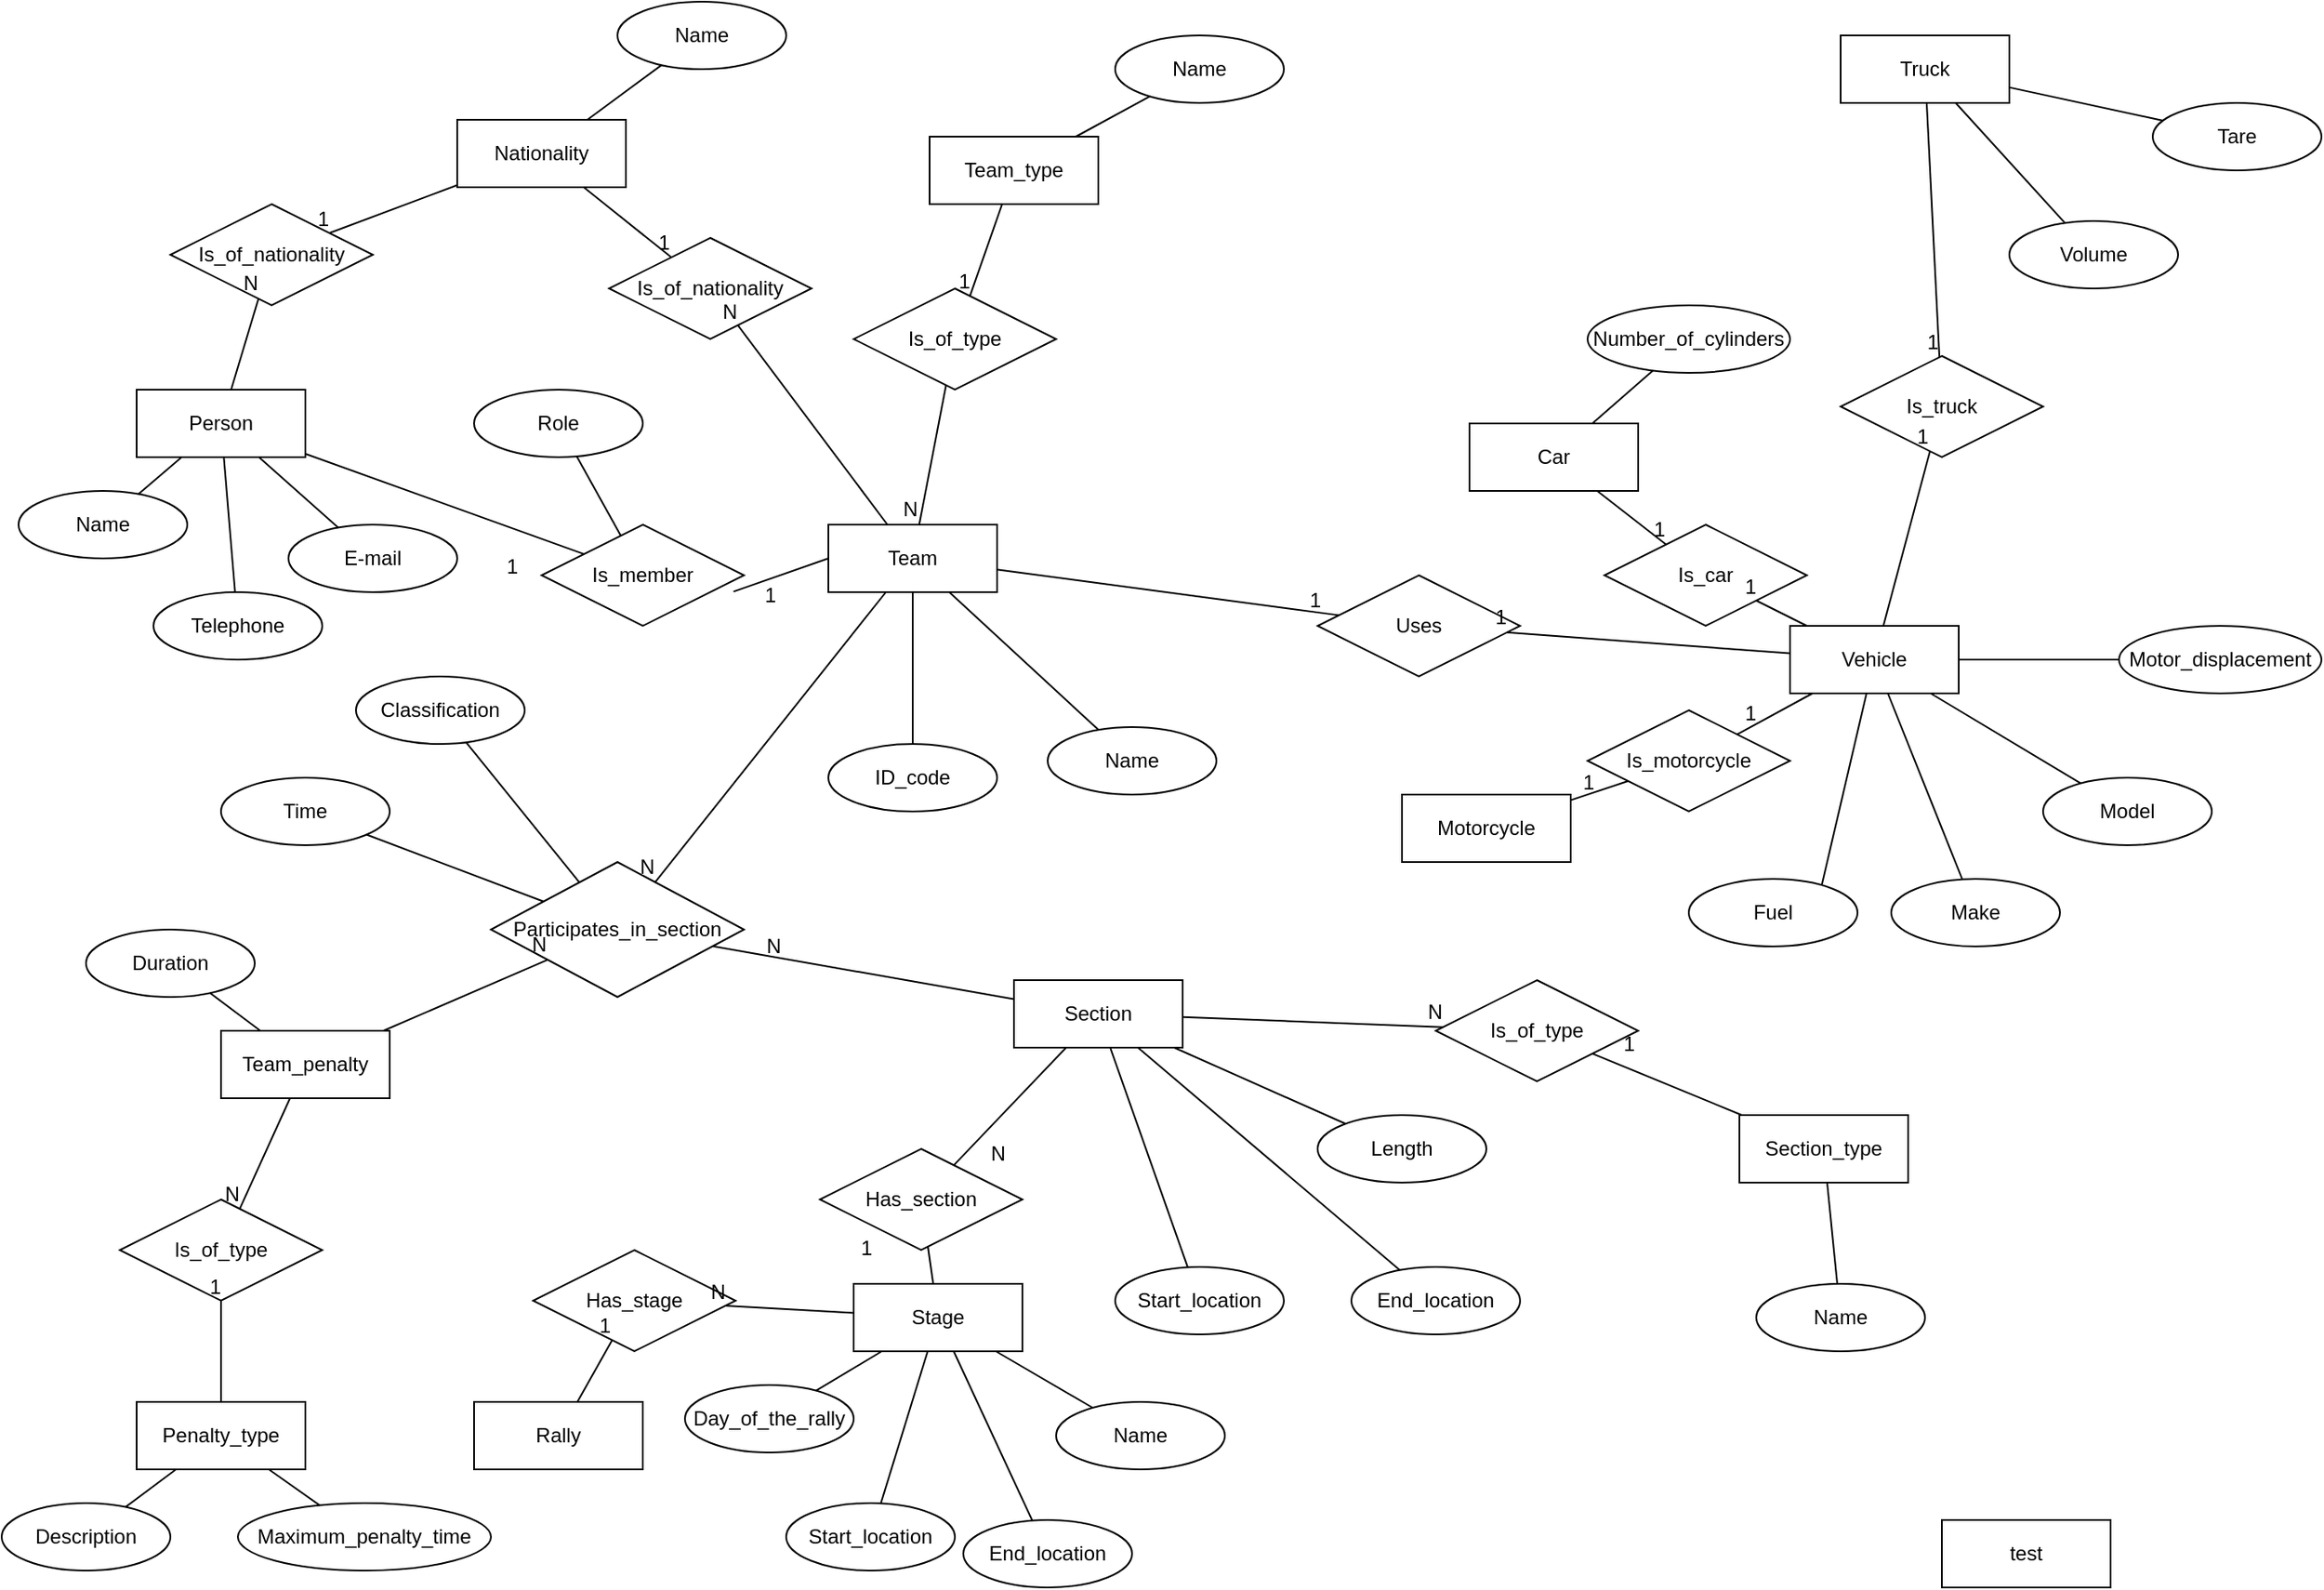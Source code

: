 <mxfile version="20.5.1" type="github">
  <diagram id="R2lEEEUBdFMjLlhIrx00" name="Page-1">
    <mxGraphModel dx="1796" dy="639" grid="1" gridSize="10" guides="1" tooltips="1" connect="1" arrows="1" fold="1" page="1" pageScale="1" pageWidth="850" pageHeight="1100" math="0" shadow="0" extFonts="Permanent Marker^https://fonts.googleapis.com/css?family=Permanent+Marker">
      <root>
        <mxCell id="0" />
        <mxCell id="1" parent="0" />
        <mxCell id="WvbXsE4TF2cSyvyN0HHQ-4" value="Team" style="whiteSpace=wrap;html=1;align=center;" parent="1" vertex="1">
          <mxGeometry x="-360" y="350" width="100" height="40" as="geometry" />
        </mxCell>
        <mxCell id="WvbXsE4TF2cSyvyN0HHQ-5" value="ID_code" style="ellipse;whiteSpace=wrap;html=1;align=center;" parent="1" vertex="1">
          <mxGeometry x="-360" y="480" width="100" height="40" as="geometry" />
        </mxCell>
        <mxCell id="WvbXsE4TF2cSyvyN0HHQ-6" value="" style="endArrow=none;html=1;rounded=0;" parent="1" source="WvbXsE4TF2cSyvyN0HHQ-4" target="WvbXsE4TF2cSyvyN0HHQ-5" edge="1">
          <mxGeometry relative="1" as="geometry">
            <mxPoint x="-284.85" y="480" as="sourcePoint" />
            <mxPoint x="-429.997" y="590.903" as="targetPoint" />
          </mxGeometry>
        </mxCell>
        <mxCell id="WvbXsE4TF2cSyvyN0HHQ-7" value="Name" style="ellipse;whiteSpace=wrap;html=1;align=center;" parent="1" vertex="1">
          <mxGeometry x="-230" y="470" width="100" height="40" as="geometry" />
        </mxCell>
        <mxCell id="WvbXsE4TF2cSyvyN0HHQ-9" value="" style="endArrow=none;html=1;rounded=0;" parent="1" source="WvbXsE4TF2cSyvyN0HHQ-4" target="WvbXsE4TF2cSyvyN0HHQ-7" edge="1">
          <mxGeometry relative="1" as="geometry">
            <mxPoint x="-94.85" y="530" as="sourcePoint" />
            <mxPoint x="65.15" y="530" as="targetPoint" />
          </mxGeometry>
        </mxCell>
        <mxCell id="WvbXsE4TF2cSyvyN0HHQ-20" value="Vehicle" style="whiteSpace=wrap;html=1;align=center;" parent="1" vertex="1">
          <mxGeometry x="210" y="410" width="100" height="40" as="geometry" />
        </mxCell>
        <mxCell id="WvbXsE4TF2cSyvyN0HHQ-21" value="Make" style="ellipse;whiteSpace=wrap;html=1;align=center;" parent="1" vertex="1">
          <mxGeometry x="270" y="560" width="100" height="40" as="geometry" />
        </mxCell>
        <mxCell id="WvbXsE4TF2cSyvyN0HHQ-23" value="Model" style="ellipse;whiteSpace=wrap;html=1;align=center;" parent="1" vertex="1">
          <mxGeometry x="360" y="500" width="100" height="40" as="geometry" />
        </mxCell>
        <mxCell id="WvbXsE4TF2cSyvyN0HHQ-24" value="Motor_displacement" style="ellipse;whiteSpace=wrap;html=1;align=center;" parent="1" vertex="1">
          <mxGeometry x="405" y="410" width="120" height="40" as="geometry" />
        </mxCell>
        <mxCell id="WvbXsE4TF2cSyvyN0HHQ-26" value="Fuel&lt;br&gt;" style="ellipse;whiteSpace=wrap;html=1;align=center;" parent="1" vertex="1">
          <mxGeometry x="150" y="560" width="100" height="40" as="geometry" />
        </mxCell>
        <mxCell id="WvbXsE4TF2cSyvyN0HHQ-28" value="" style="endArrow=none;html=1;rounded=0;exitX=0.789;exitY=0.083;exitDx=0;exitDy=0;exitPerimeter=0;" parent="1" source="WvbXsE4TF2cSyvyN0HHQ-26" target="WvbXsE4TF2cSyvyN0HHQ-20" edge="1">
          <mxGeometry relative="1" as="geometry">
            <mxPoint x="-415.15" y="610" as="sourcePoint" />
            <mxPoint x="-365.15" y="720" as="targetPoint" />
          </mxGeometry>
        </mxCell>
        <mxCell id="WvbXsE4TF2cSyvyN0HHQ-29" value="" style="endArrow=none;html=1;rounded=0;" parent="1" source="WvbXsE4TF2cSyvyN0HHQ-20" target="WvbXsE4TF2cSyvyN0HHQ-21" edge="1">
          <mxGeometry relative="1" as="geometry">
            <mxPoint x="-415.15" y="610" as="sourcePoint" />
            <mxPoint x="-255.15" y="610" as="targetPoint" />
          </mxGeometry>
        </mxCell>
        <mxCell id="WvbXsE4TF2cSyvyN0HHQ-31" value="" style="endArrow=none;html=1;rounded=0;" parent="1" source="WvbXsE4TF2cSyvyN0HHQ-20" target="WvbXsE4TF2cSyvyN0HHQ-23" edge="1">
          <mxGeometry relative="1" as="geometry">
            <mxPoint x="-415.15" y="610" as="sourcePoint" />
            <mxPoint x="-255.15" y="610" as="targetPoint" />
          </mxGeometry>
        </mxCell>
        <mxCell id="WvbXsE4TF2cSyvyN0HHQ-33" value="" style="endArrow=none;html=1;rounded=0;" parent="1" source="WvbXsE4TF2cSyvyN0HHQ-20" target="WvbXsE4TF2cSyvyN0HHQ-24" edge="1">
          <mxGeometry relative="1" as="geometry">
            <mxPoint x="-415.15" y="610" as="sourcePoint" />
            <mxPoint x="-255.15" y="610" as="targetPoint" />
          </mxGeometry>
        </mxCell>
        <mxCell id="WvbXsE4TF2cSyvyN0HHQ-39" value="Truck" style="whiteSpace=wrap;html=1;align=center;" parent="1" vertex="1">
          <mxGeometry x="240" y="60" width="100" height="40" as="geometry" />
        </mxCell>
        <mxCell id="WvbXsE4TF2cSyvyN0HHQ-40" value="Tare" style="ellipse;whiteSpace=wrap;html=1;align=center;" parent="1" vertex="1">
          <mxGeometry x="425" y="100" width="100" height="40" as="geometry" />
        </mxCell>
        <mxCell id="WvbXsE4TF2cSyvyN0HHQ-41" value="Volume" style="ellipse;whiteSpace=wrap;html=1;align=center;" parent="1" vertex="1">
          <mxGeometry x="340" y="170" width="100" height="40" as="geometry" />
        </mxCell>
        <mxCell id="WvbXsE4TF2cSyvyN0HHQ-42" value="" style="endArrow=none;html=1;rounded=0;" parent="1" source="WvbXsE4TF2cSyvyN0HHQ-39" target="WvbXsE4TF2cSyvyN0HHQ-40" edge="1">
          <mxGeometry relative="1" as="geometry">
            <mxPoint x="-160" y="610" as="sourcePoint" />
            <mxPoint y="610" as="targetPoint" />
          </mxGeometry>
        </mxCell>
        <mxCell id="WvbXsE4TF2cSyvyN0HHQ-43" value="" style="endArrow=none;html=1;rounded=0;" parent="1" source="WvbXsE4TF2cSyvyN0HHQ-41" target="WvbXsE4TF2cSyvyN0HHQ-39" edge="1">
          <mxGeometry relative="1" as="geometry">
            <mxPoint x="-160" y="610" as="sourcePoint" />
            <mxPoint y="610" as="targetPoint" />
          </mxGeometry>
        </mxCell>
        <mxCell id="WvbXsE4TF2cSyvyN0HHQ-44" value="Car" style="whiteSpace=wrap;html=1;align=center;" parent="1" vertex="1">
          <mxGeometry x="20" y="290" width="100" height="40" as="geometry" />
        </mxCell>
        <mxCell id="WvbXsE4TF2cSyvyN0HHQ-45" value="Number_of_cylinders" style="ellipse;whiteSpace=wrap;html=1;align=center;" parent="1" vertex="1">
          <mxGeometry x="90" y="220" width="120" height="40" as="geometry" />
        </mxCell>
        <mxCell id="WvbXsE4TF2cSyvyN0HHQ-47" value="" style="endArrow=none;html=1;rounded=0;" parent="1" source="WvbXsE4TF2cSyvyN0HHQ-44" target="WvbXsE4TF2cSyvyN0HHQ-45" edge="1">
          <mxGeometry relative="1" as="geometry">
            <mxPoint x="-940" y="600" as="sourcePoint" />
            <mxPoint x="-780" y="600" as="targetPoint" />
          </mxGeometry>
        </mxCell>
        <mxCell id="WvbXsE4TF2cSyvyN0HHQ-48" value="Is_car" style="shape=rhombus;perimeter=rhombusPerimeter;whiteSpace=wrap;html=1;align=center;" parent="1" vertex="1">
          <mxGeometry x="100" y="350" width="120" height="60" as="geometry" />
        </mxCell>
        <mxCell id="WvbXsE4TF2cSyvyN0HHQ-52" value="" style="endArrow=none;html=1;rounded=0;" parent="1" source="WvbXsE4TF2cSyvyN0HHQ-20" target="WvbXsE4TF2cSyvyN0HHQ-48" edge="1">
          <mxGeometry relative="1" as="geometry">
            <mxPoint x="-420" y="690" as="sourcePoint" />
            <mxPoint x="-260" y="690" as="targetPoint" />
          </mxGeometry>
        </mxCell>
        <mxCell id="WvbXsE4TF2cSyvyN0HHQ-53" value="1" style="resizable=0;html=1;align=right;verticalAlign=bottom;" parent="WvbXsE4TF2cSyvyN0HHQ-52" connectable="0" vertex="1">
          <mxGeometry x="1" relative="1" as="geometry" />
        </mxCell>
        <mxCell id="WvbXsE4TF2cSyvyN0HHQ-54" value="" style="endArrow=none;html=1;rounded=0;" parent="1" source="WvbXsE4TF2cSyvyN0HHQ-44" target="WvbXsE4TF2cSyvyN0HHQ-48" edge="1">
          <mxGeometry relative="1" as="geometry">
            <mxPoint x="-420" y="690" as="sourcePoint" />
            <mxPoint x="-600" y="730" as="targetPoint" />
          </mxGeometry>
        </mxCell>
        <mxCell id="WvbXsE4TF2cSyvyN0HHQ-55" value="1" style="resizable=0;html=1;align=right;verticalAlign=bottom;" parent="WvbXsE4TF2cSyvyN0HHQ-54" connectable="0" vertex="1">
          <mxGeometry x="1" relative="1" as="geometry" />
        </mxCell>
        <mxCell id="WvbXsE4TF2cSyvyN0HHQ-58" value="Is_truck" style="shape=rhombus;perimeter=rhombusPerimeter;whiteSpace=wrap;html=1;align=center;" parent="1" vertex="1">
          <mxGeometry x="240" y="250" width="120" height="60" as="geometry" />
        </mxCell>
        <mxCell id="WvbXsE4TF2cSyvyN0HHQ-59" value="" style="endArrow=none;html=1;rounded=0;" parent="1" source="WvbXsE4TF2cSyvyN0HHQ-20" target="WvbXsE4TF2cSyvyN0HHQ-58" edge="1">
          <mxGeometry relative="1" as="geometry">
            <mxPoint x="-420" y="690" as="sourcePoint" />
            <mxPoint x="-260" y="690" as="targetPoint" />
          </mxGeometry>
        </mxCell>
        <mxCell id="WvbXsE4TF2cSyvyN0HHQ-60" value="1" style="resizable=0;html=1;align=right;verticalAlign=bottom;" parent="WvbXsE4TF2cSyvyN0HHQ-59" connectable="0" vertex="1">
          <mxGeometry x="1" relative="1" as="geometry" />
        </mxCell>
        <mxCell id="WvbXsE4TF2cSyvyN0HHQ-61" value="" style="endArrow=none;html=1;rounded=0;" parent="1" source="WvbXsE4TF2cSyvyN0HHQ-39" target="WvbXsE4TF2cSyvyN0HHQ-58" edge="1">
          <mxGeometry relative="1" as="geometry">
            <mxPoint x="-420" y="690" as="sourcePoint" />
            <mxPoint x="-260" y="690" as="targetPoint" />
          </mxGeometry>
        </mxCell>
        <mxCell id="WvbXsE4TF2cSyvyN0HHQ-62" value="1" style="resizable=0;html=1;align=right;verticalAlign=bottom;" parent="WvbXsE4TF2cSyvyN0HHQ-61" connectable="0" vertex="1">
          <mxGeometry x="1" relative="1" as="geometry" />
        </mxCell>
        <mxCell id="WvbXsE4TF2cSyvyN0HHQ-63" value="Person" style="whiteSpace=wrap;html=1;align=center;" parent="1" vertex="1">
          <mxGeometry x="-770" y="270" width="100" height="40" as="geometry" />
        </mxCell>
        <mxCell id="WvbXsE4TF2cSyvyN0HHQ-65" value="Telephone" style="ellipse;whiteSpace=wrap;html=1;align=center;" parent="1" vertex="1">
          <mxGeometry x="-760" y="390" width="100" height="40" as="geometry" />
        </mxCell>
        <mxCell id="WvbXsE4TF2cSyvyN0HHQ-66" value="E-mail" style="ellipse;whiteSpace=wrap;html=1;align=center;" parent="1" vertex="1">
          <mxGeometry x="-680" y="350" width="100" height="40" as="geometry" />
        </mxCell>
        <mxCell id="WvbXsE4TF2cSyvyN0HHQ-68" value="" style="endArrow=none;html=1;rounded=0;" parent="1" source="WvbXsE4TF2cSyvyN0HHQ-63" target="WvbXsE4TF2cSyvyN0HHQ-65" edge="1">
          <mxGeometry relative="1" as="geometry">
            <mxPoint x="-420" y="690" as="sourcePoint" />
            <mxPoint x="-260" y="690" as="targetPoint" />
          </mxGeometry>
        </mxCell>
        <mxCell id="WvbXsE4TF2cSyvyN0HHQ-71" value="" style="endArrow=none;html=1;rounded=0;" parent="1" source="WvbXsE4TF2cSyvyN0HHQ-63" target="WvbXsE4TF2cSyvyN0HHQ-66" edge="1">
          <mxGeometry relative="1" as="geometry">
            <mxPoint x="-420" y="690" as="sourcePoint" />
            <mxPoint x="-260" y="690" as="targetPoint" />
          </mxGeometry>
        </mxCell>
        <mxCell id="WvbXsE4TF2cSyvyN0HHQ-72" value="Is_member" style="shape=rhombus;perimeter=rhombusPerimeter;whiteSpace=wrap;html=1;align=center;" parent="1" vertex="1">
          <mxGeometry x="-530" y="350" width="120" height="60" as="geometry" />
        </mxCell>
        <mxCell id="WvbXsE4TF2cSyvyN0HHQ-73" value="" style="endArrow=none;html=1;rounded=0;" parent="1" source="WvbXsE4TF2cSyvyN0HHQ-63" target="WvbXsE4TF2cSyvyN0HHQ-72" edge="1">
          <mxGeometry relative="1" as="geometry">
            <mxPoint x="-420" y="570" as="sourcePoint" />
            <mxPoint x="-260" y="570" as="targetPoint" />
          </mxGeometry>
        </mxCell>
        <mxCell id="WvbXsE4TF2cSyvyN0HHQ-74" value="1" style="resizable=0;html=1;align=right;verticalAlign=bottom;" parent="WvbXsE4TF2cSyvyN0HHQ-73" connectable="0" vertex="1">
          <mxGeometry x="1" relative="1" as="geometry">
            <mxPoint x="-39" y="16" as="offset" />
          </mxGeometry>
        </mxCell>
        <mxCell id="WvbXsE4TF2cSyvyN0HHQ-83" value="" style="endArrow=none;html=1;rounded=0;entryX=0.948;entryY=0.661;entryDx=0;entryDy=0;entryPerimeter=0;exitX=0;exitY=0.5;exitDx=0;exitDy=0;" parent="1" source="WvbXsE4TF2cSyvyN0HHQ-4" target="WvbXsE4TF2cSyvyN0HHQ-72" edge="1">
          <mxGeometry relative="1" as="geometry">
            <mxPoint x="-300" y="400" as="sourcePoint" />
            <mxPoint x="-140" y="400" as="targetPoint" />
          </mxGeometry>
        </mxCell>
        <mxCell id="WvbXsE4TF2cSyvyN0HHQ-84" value="1" style="resizable=0;html=1;align=right;verticalAlign=bottom;" parent="WvbXsE4TF2cSyvyN0HHQ-83" connectable="0" vertex="1">
          <mxGeometry x="1" relative="1" as="geometry">
            <mxPoint x="26" y="11" as="offset" />
          </mxGeometry>
        </mxCell>
        <mxCell id="WvbXsE4TF2cSyvyN0HHQ-124" value="Motorcycle" style="whiteSpace=wrap;html=1;align=center;" parent="1" vertex="1">
          <mxGeometry x="-20" y="510" width="100" height="40" as="geometry" />
        </mxCell>
        <mxCell id="WvbXsE4TF2cSyvyN0HHQ-129" value="Is_motorcycle" style="shape=rhombus;perimeter=rhombusPerimeter;whiteSpace=wrap;html=1;align=center;" parent="1" vertex="1">
          <mxGeometry x="90" y="460" width="120" height="60" as="geometry" />
        </mxCell>
        <mxCell id="WvbXsE4TF2cSyvyN0HHQ-130" value="" style="endArrow=none;html=1;rounded=0;" parent="1" source="WvbXsE4TF2cSyvyN0HHQ-20" target="WvbXsE4TF2cSyvyN0HHQ-129" edge="1">
          <mxGeometry relative="1" as="geometry">
            <mxPoint x="-340" y="410" as="sourcePoint" />
            <mxPoint x="-180" y="410" as="targetPoint" />
          </mxGeometry>
        </mxCell>
        <mxCell id="WvbXsE4TF2cSyvyN0HHQ-131" value="1" style="resizable=0;html=1;align=right;verticalAlign=bottom;" parent="WvbXsE4TF2cSyvyN0HHQ-130" connectable="0" vertex="1">
          <mxGeometry x="1" relative="1" as="geometry">
            <mxPoint x="12" y="-4" as="offset" />
          </mxGeometry>
        </mxCell>
        <mxCell id="WvbXsE4TF2cSyvyN0HHQ-132" value="" style="endArrow=none;html=1;rounded=0;" parent="1" source="WvbXsE4TF2cSyvyN0HHQ-124" target="WvbXsE4TF2cSyvyN0HHQ-129" edge="1">
          <mxGeometry relative="1" as="geometry">
            <mxPoint x="-340" y="410" as="sourcePoint" />
            <mxPoint x="-180" y="410" as="targetPoint" />
          </mxGeometry>
        </mxCell>
        <mxCell id="WvbXsE4TF2cSyvyN0HHQ-133" value="1" style="resizable=0;html=1;align=right;verticalAlign=bottom;" parent="WvbXsE4TF2cSyvyN0HHQ-132" connectable="0" vertex="1">
          <mxGeometry x="1" relative="1" as="geometry">
            <mxPoint x="-20" y="10" as="offset" />
          </mxGeometry>
        </mxCell>
        <mxCell id="WvbXsE4TF2cSyvyN0HHQ-138" value="" style="endArrow=none;html=1;rounded=0;" parent="1" source="WvbXsE4TF2cSyvyN0HHQ-4" target="kxNTdvqGOLOJyCVtrfoN-1" edge="1">
          <mxGeometry relative="1" as="geometry">
            <mxPoint x="12" y="420" as="sourcePoint" />
            <mxPoint x="-140" y="380" as="targetPoint" />
          </mxGeometry>
        </mxCell>
        <mxCell id="WvbXsE4TF2cSyvyN0HHQ-139" value="1" style="resizable=0;html=1;align=right;verticalAlign=bottom;" parent="WvbXsE4TF2cSyvyN0HHQ-138" connectable="0" vertex="1">
          <mxGeometry x="1" relative="1" as="geometry">
            <mxPoint x="-10" as="offset" />
          </mxGeometry>
        </mxCell>
        <mxCell id="WvbXsE4TF2cSyvyN0HHQ-152" value="Rally" style="whiteSpace=wrap;html=1;align=center;" parent="1" vertex="1">
          <mxGeometry x="-570" y="870" width="100" height="40" as="geometry" />
        </mxCell>
        <mxCell id="WvbXsE4TF2cSyvyN0HHQ-153" value="Stage" style="whiteSpace=wrap;html=1;align=center;" parent="1" vertex="1">
          <mxGeometry x="-345" y="800" width="100" height="40" as="geometry" />
        </mxCell>
        <mxCell id="WvbXsE4TF2cSyvyN0HHQ-156" value="Day_of_the_rally" style="ellipse;whiteSpace=wrap;html=1;align=center;" parent="1" vertex="1">
          <mxGeometry x="-445" y="860" width="100" height="40" as="geometry" />
        </mxCell>
        <mxCell id="WvbXsE4TF2cSyvyN0HHQ-158" value="" style="endArrow=none;html=1;rounded=0;" parent="1" source="WvbXsE4TF2cSyvyN0HHQ-153" target="WvbXsE4TF2cSyvyN0HHQ-156" edge="1">
          <mxGeometry relative="1" as="geometry">
            <mxPoint x="-105" y="690" as="sourcePoint" />
            <mxPoint x="55" y="690" as="targetPoint" />
          </mxGeometry>
        </mxCell>
        <mxCell id="WvbXsE4TF2cSyvyN0HHQ-159" value="Start_location" style="ellipse;whiteSpace=wrap;html=1;align=center;" parent="1" vertex="1">
          <mxGeometry x="-385" y="930" width="100" height="40" as="geometry" />
        </mxCell>
        <mxCell id="WvbXsE4TF2cSyvyN0HHQ-160" value="End_location" style="ellipse;whiteSpace=wrap;html=1;align=center;" parent="1" vertex="1">
          <mxGeometry x="-280" y="940" width="100" height="40" as="geometry" />
        </mxCell>
        <mxCell id="WvbXsE4TF2cSyvyN0HHQ-162" value="" style="endArrow=none;html=1;rounded=0;" parent="1" source="WvbXsE4TF2cSyvyN0HHQ-153" target="WvbXsE4TF2cSyvyN0HHQ-159" edge="1">
          <mxGeometry relative="1" as="geometry">
            <mxPoint x="-105" y="690" as="sourcePoint" />
            <mxPoint x="55" y="690" as="targetPoint" />
          </mxGeometry>
        </mxCell>
        <mxCell id="WvbXsE4TF2cSyvyN0HHQ-163" value="" style="endArrow=none;html=1;rounded=0;" parent="1" source="WvbXsE4TF2cSyvyN0HHQ-153" target="WvbXsE4TF2cSyvyN0HHQ-160" edge="1">
          <mxGeometry relative="1" as="geometry">
            <mxPoint x="-105" y="690" as="sourcePoint" />
            <mxPoint x="55" y="690" as="targetPoint" />
          </mxGeometry>
        </mxCell>
        <mxCell id="WvbXsE4TF2cSyvyN0HHQ-164" value="Section" style="whiteSpace=wrap;html=1;align=center;" parent="1" vertex="1">
          <mxGeometry x="-250" y="620" width="100" height="40" as="geometry" />
        </mxCell>
        <mxCell id="WvbXsE4TF2cSyvyN0HHQ-165" value="Section_type" style="whiteSpace=wrap;html=1;align=center;" parent="1" vertex="1">
          <mxGeometry x="180" y="700" width="100" height="40" as="geometry" />
        </mxCell>
        <mxCell id="WvbXsE4TF2cSyvyN0HHQ-169" value="Name" style="ellipse;whiteSpace=wrap;html=1;align=center;" parent="1" vertex="1">
          <mxGeometry x="190" y="800" width="100" height="40" as="geometry" />
        </mxCell>
        <mxCell id="WvbXsE4TF2cSyvyN0HHQ-170" value="" style="endArrow=none;html=1;rounded=0;" parent="1" source="WvbXsE4TF2cSyvyN0HHQ-169" target="WvbXsE4TF2cSyvyN0HHQ-165" edge="1">
          <mxGeometry relative="1" as="geometry">
            <mxPoint x="-240" y="280" as="sourcePoint" />
            <mxPoint x="-80" y="280" as="targetPoint" />
          </mxGeometry>
        </mxCell>
        <mxCell id="WvbXsE4TF2cSyvyN0HHQ-171" value="Is_of_type" style="shape=rhombus;perimeter=rhombusPerimeter;whiteSpace=wrap;html=1;align=center;" parent="1" vertex="1">
          <mxGeometry y="620" width="120" height="60" as="geometry" />
        </mxCell>
        <mxCell id="WvbXsE4TF2cSyvyN0HHQ-172" value="" style="endArrow=none;html=1;rounded=0;" parent="1" source="WvbXsE4TF2cSyvyN0HHQ-164" target="WvbXsE4TF2cSyvyN0HHQ-171" edge="1">
          <mxGeometry relative="1" as="geometry">
            <mxPoint x="-180" y="480" as="sourcePoint" />
            <mxPoint x="-20" y="480" as="targetPoint" />
          </mxGeometry>
        </mxCell>
        <mxCell id="WvbXsE4TF2cSyvyN0HHQ-173" value="N" style="resizable=0;html=1;align=right;verticalAlign=bottom;" parent="WvbXsE4TF2cSyvyN0HHQ-172" connectable="0" vertex="1">
          <mxGeometry x="1" relative="1" as="geometry" />
        </mxCell>
        <mxCell id="WvbXsE4TF2cSyvyN0HHQ-174" value="" style="endArrow=none;html=1;rounded=0;" parent="1" source="WvbXsE4TF2cSyvyN0HHQ-165" target="WvbXsE4TF2cSyvyN0HHQ-171" edge="1">
          <mxGeometry relative="1" as="geometry">
            <mxPoint x="-240" y="280" as="sourcePoint" />
            <mxPoint x="-80" y="280" as="targetPoint" />
          </mxGeometry>
        </mxCell>
        <mxCell id="WvbXsE4TF2cSyvyN0HHQ-175" value="1" style="resizable=0;html=1;align=right;verticalAlign=bottom;" parent="WvbXsE4TF2cSyvyN0HHQ-174" connectable="0" vertex="1">
          <mxGeometry x="1" relative="1" as="geometry">
            <mxPoint x="25" y="3" as="offset" />
          </mxGeometry>
        </mxCell>
        <mxCell id="WvbXsE4TF2cSyvyN0HHQ-176" value="Length" style="ellipse;whiteSpace=wrap;html=1;align=center;" parent="1" vertex="1">
          <mxGeometry x="-70" y="700" width="100" height="40" as="geometry" />
        </mxCell>
        <mxCell id="WvbXsE4TF2cSyvyN0HHQ-177" value="" style="endArrow=none;html=1;rounded=0;" parent="1" source="WvbXsE4TF2cSyvyN0HHQ-164" target="WvbXsE4TF2cSyvyN0HHQ-176" edge="1">
          <mxGeometry relative="1" as="geometry">
            <mxPoint x="-170" y="480" as="sourcePoint" />
            <mxPoint x="-10" y="480" as="targetPoint" />
          </mxGeometry>
        </mxCell>
        <mxCell id="WvbXsE4TF2cSyvyN0HHQ-178" value="Start_location" style="ellipse;whiteSpace=wrap;html=1;align=center;" parent="1" vertex="1">
          <mxGeometry x="-190.0" y="790" width="100" height="40" as="geometry" />
        </mxCell>
        <mxCell id="WvbXsE4TF2cSyvyN0HHQ-179" value="End_location" style="ellipse;whiteSpace=wrap;html=1;align=center;" parent="1" vertex="1">
          <mxGeometry x="-50" y="790" width="100" height="40" as="geometry" />
        </mxCell>
        <mxCell id="WvbXsE4TF2cSyvyN0HHQ-180" value="" style="endArrow=none;html=1;rounded=0;" parent="1" source="WvbXsE4TF2cSyvyN0HHQ-164" target="WvbXsE4TF2cSyvyN0HHQ-179" edge="1">
          <mxGeometry relative="1" as="geometry">
            <mxPoint x="-170" y="480" as="sourcePoint" />
            <mxPoint x="-10" y="480" as="targetPoint" />
          </mxGeometry>
        </mxCell>
        <mxCell id="WvbXsE4TF2cSyvyN0HHQ-181" value="" style="endArrow=none;html=1;rounded=0;" parent="1" source="WvbXsE4TF2cSyvyN0HHQ-164" target="WvbXsE4TF2cSyvyN0HHQ-178" edge="1">
          <mxGeometry relative="1" as="geometry">
            <mxPoint x="-170" y="480" as="sourcePoint" />
            <mxPoint x="-10" y="480" as="targetPoint" />
          </mxGeometry>
        </mxCell>
        <mxCell id="WvbXsE4TF2cSyvyN0HHQ-182" value="Has_section" style="shape=rhombus;perimeter=rhombusPerimeter;whiteSpace=wrap;html=1;align=center;" parent="1" vertex="1">
          <mxGeometry x="-365" y="720" width="120" height="60" as="geometry" />
        </mxCell>
        <mxCell id="WvbXsE4TF2cSyvyN0HHQ-183" value="" style="endArrow=none;html=1;rounded=0;" parent="1" source="WvbXsE4TF2cSyvyN0HHQ-164" target="WvbXsE4TF2cSyvyN0HHQ-182" edge="1">
          <mxGeometry relative="1" as="geometry">
            <mxPoint x="-170" y="480" as="sourcePoint" />
            <mxPoint x="-10" y="480" as="targetPoint" />
          </mxGeometry>
        </mxCell>
        <mxCell id="WvbXsE4TF2cSyvyN0HHQ-184" value="N" style="resizable=0;html=1;align=right;verticalAlign=bottom;" parent="WvbXsE4TF2cSyvyN0HHQ-183" connectable="0" vertex="1">
          <mxGeometry x="1" relative="1" as="geometry">
            <mxPoint x="31" y="2" as="offset" />
          </mxGeometry>
        </mxCell>
        <mxCell id="WvbXsE4TF2cSyvyN0HHQ-185" value="" style="endArrow=none;html=1;rounded=0;" parent="1" source="WvbXsE4TF2cSyvyN0HHQ-153" target="WvbXsE4TF2cSyvyN0HHQ-182" edge="1">
          <mxGeometry relative="1" as="geometry">
            <mxPoint x="-135" y="570" as="sourcePoint" />
            <mxPoint x="-374.667" y="692.667" as="targetPoint" />
          </mxGeometry>
        </mxCell>
        <mxCell id="WvbXsE4TF2cSyvyN0HHQ-186" value="1" style="resizable=0;html=1;align=right;verticalAlign=bottom;" parent="WvbXsE4TF2cSyvyN0HHQ-185" connectable="0" vertex="1">
          <mxGeometry x="1" relative="1" as="geometry">
            <mxPoint x="-33" y="9" as="offset" />
          </mxGeometry>
        </mxCell>
        <mxCell id="WvbXsE4TF2cSyvyN0HHQ-187" value="Has_stage" style="shape=rhombus;perimeter=rhombusPerimeter;whiteSpace=wrap;html=1;align=center;" parent="1" vertex="1">
          <mxGeometry x="-535" y="780" width="120" height="60" as="geometry" />
        </mxCell>
        <mxCell id="WvbXsE4TF2cSyvyN0HHQ-189" value="" style="endArrow=none;html=1;rounded=0;" parent="1" source="WvbXsE4TF2cSyvyN0HHQ-152" target="WvbXsE4TF2cSyvyN0HHQ-187" edge="1">
          <mxGeometry relative="1" as="geometry">
            <mxPoint x="-315" y="740" as="sourcePoint" />
            <mxPoint x="-155" y="740" as="targetPoint" />
          </mxGeometry>
        </mxCell>
        <mxCell id="WvbXsE4TF2cSyvyN0HHQ-190" value="1" style="resizable=0;html=1;align=right;verticalAlign=bottom;" parent="WvbXsE4TF2cSyvyN0HHQ-189" connectable="0" vertex="1">
          <mxGeometry x="1" relative="1" as="geometry" />
        </mxCell>
        <mxCell id="WvbXsE4TF2cSyvyN0HHQ-191" value="" style="endArrow=none;html=1;rounded=0;" parent="1" source="WvbXsE4TF2cSyvyN0HHQ-153" target="WvbXsE4TF2cSyvyN0HHQ-187" edge="1">
          <mxGeometry relative="1" as="geometry">
            <mxPoint x="-315" y="740" as="sourcePoint" />
            <mxPoint x="-155" y="740" as="targetPoint" />
          </mxGeometry>
        </mxCell>
        <mxCell id="WvbXsE4TF2cSyvyN0HHQ-192" value="N" style="resizable=0;html=1;align=right;verticalAlign=bottom;" parent="WvbXsE4TF2cSyvyN0HHQ-191" connectable="0" vertex="1">
          <mxGeometry x="1" relative="1" as="geometry" />
        </mxCell>
        <mxCell id="WvbXsE4TF2cSyvyN0HHQ-193" value="Participates_in_section" style="shape=rhombus;perimeter=rhombusPerimeter;whiteSpace=wrap;html=1;align=center;" parent="1" vertex="1">
          <mxGeometry x="-560" y="550" width="150" height="80" as="geometry" />
        </mxCell>
        <mxCell id="WvbXsE4TF2cSyvyN0HHQ-194" value="Time" style="ellipse;whiteSpace=wrap;html=1;align=center;" parent="1" vertex="1">
          <mxGeometry x="-720" y="500" width="100" height="40" as="geometry" />
        </mxCell>
        <mxCell id="WvbXsE4TF2cSyvyN0HHQ-195" value="" style="endArrow=none;html=1;rounded=0;" parent="1" source="WvbXsE4TF2cSyvyN0HHQ-193" target="WvbXsE4TF2cSyvyN0HHQ-194" edge="1">
          <mxGeometry relative="1" as="geometry">
            <mxPoint x="-430" y="590" as="sourcePoint" />
            <mxPoint x="-270" y="590" as="targetPoint" />
          </mxGeometry>
        </mxCell>
        <mxCell id="WvbXsE4TF2cSyvyN0HHQ-196" value="Classification" style="ellipse;whiteSpace=wrap;html=1;align=center;" parent="1" vertex="1">
          <mxGeometry x="-640" y="440" width="100" height="40" as="geometry" />
        </mxCell>
        <mxCell id="WvbXsE4TF2cSyvyN0HHQ-197" value="" style="endArrow=none;html=1;rounded=0;" parent="1" source="WvbXsE4TF2cSyvyN0HHQ-196" target="WvbXsE4TF2cSyvyN0HHQ-193" edge="1">
          <mxGeometry relative="1" as="geometry">
            <mxPoint x="-430" y="590" as="sourcePoint" />
            <mxPoint x="-270" y="590" as="targetPoint" />
          </mxGeometry>
        </mxCell>
        <mxCell id="WvbXsE4TF2cSyvyN0HHQ-198" value="Penalty_type" style="whiteSpace=wrap;html=1;align=center;" parent="1" vertex="1">
          <mxGeometry x="-770" y="870" width="100" height="40" as="geometry" />
        </mxCell>
        <mxCell id="WvbXsE4TF2cSyvyN0HHQ-199" value="" style="endArrow=none;html=1;rounded=0;" parent="1" source="WvbXsE4TF2cSyvyN0HHQ-4" target="WvbXsE4TF2cSyvyN0HHQ-193" edge="1">
          <mxGeometry relative="1" as="geometry">
            <mxPoint x="-310" y="680" as="sourcePoint" />
            <mxPoint x="-150" y="680" as="targetPoint" />
          </mxGeometry>
        </mxCell>
        <mxCell id="WvbXsE4TF2cSyvyN0HHQ-200" value="N" style="resizable=0;html=1;align=right;verticalAlign=bottom;" parent="WvbXsE4TF2cSyvyN0HHQ-199" connectable="0" vertex="1">
          <mxGeometry x="1" relative="1" as="geometry" />
        </mxCell>
        <mxCell id="WvbXsE4TF2cSyvyN0HHQ-201" value="" style="endArrow=none;html=1;rounded=0;" parent="1" source="WvbXsE4TF2cSyvyN0HHQ-164" target="WvbXsE4TF2cSyvyN0HHQ-193" edge="1">
          <mxGeometry relative="1" as="geometry">
            <mxPoint x="-310" y="680" as="sourcePoint" />
            <mxPoint x="-150" y="680" as="targetPoint" />
          </mxGeometry>
        </mxCell>
        <mxCell id="WvbXsE4TF2cSyvyN0HHQ-202" value="N" style="resizable=0;html=1;align=right;verticalAlign=bottom;" parent="WvbXsE4TF2cSyvyN0HHQ-201" connectable="0" vertex="1">
          <mxGeometry x="1" relative="1" as="geometry">
            <mxPoint x="41" y="9" as="offset" />
          </mxGeometry>
        </mxCell>
        <mxCell id="WvbXsE4TF2cSyvyN0HHQ-204" value="Description" style="ellipse;whiteSpace=wrap;html=1;align=center;" parent="1" vertex="1">
          <mxGeometry x="-850" y="930" width="100" height="40" as="geometry" />
        </mxCell>
        <mxCell id="WvbXsE4TF2cSyvyN0HHQ-205" value="Maximum_penalty_time" style="ellipse;whiteSpace=wrap;html=1;align=center;" parent="1" vertex="1">
          <mxGeometry x="-710" y="930" width="150" height="40" as="geometry" />
        </mxCell>
        <mxCell id="WvbXsE4TF2cSyvyN0HHQ-206" value="" style="endArrow=none;html=1;rounded=0;" parent="1" source="WvbXsE4TF2cSyvyN0HHQ-204" target="WvbXsE4TF2cSyvyN0HHQ-198" edge="1">
          <mxGeometry relative="1" as="geometry">
            <mxPoint x="-350" y="580" as="sourcePoint" />
            <mxPoint x="-810" y="880" as="targetPoint" />
          </mxGeometry>
        </mxCell>
        <mxCell id="WvbXsE4TF2cSyvyN0HHQ-207" value="" style="endArrow=none;html=1;rounded=0;" parent="1" source="WvbXsE4TF2cSyvyN0HHQ-198" target="WvbXsE4TF2cSyvyN0HHQ-205" edge="1">
          <mxGeometry relative="1" as="geometry">
            <mxPoint x="-350" y="580" as="sourcePoint" />
            <mxPoint x="-190" y="580" as="targetPoint" />
          </mxGeometry>
        </mxCell>
        <mxCell id="WvbXsE4TF2cSyvyN0HHQ-208" value="Team_penalty" style="whiteSpace=wrap;html=1;align=center;" parent="1" vertex="1">
          <mxGeometry x="-720" y="650" width="100" height="40" as="geometry" />
        </mxCell>
        <mxCell id="WvbXsE4TF2cSyvyN0HHQ-209" value="Is_of_type" style="shape=rhombus;perimeter=rhombusPerimeter;whiteSpace=wrap;html=1;align=center;" parent="1" vertex="1">
          <mxGeometry x="-780" y="750" width="120" height="60" as="geometry" />
        </mxCell>
        <mxCell id="WvbXsE4TF2cSyvyN0HHQ-215" value="" style="endArrow=none;html=1;rounded=0;" parent="1" source="WvbXsE4TF2cSyvyN0HHQ-208" target="WvbXsE4TF2cSyvyN0HHQ-193" edge="1">
          <mxGeometry relative="1" as="geometry">
            <mxPoint x="-320" y="680" as="sourcePoint" />
            <mxPoint x="-160" y="680" as="targetPoint" />
          </mxGeometry>
        </mxCell>
        <mxCell id="WvbXsE4TF2cSyvyN0HHQ-216" value="N" style="resizable=0;html=1;align=right;verticalAlign=bottom;" parent="WvbXsE4TF2cSyvyN0HHQ-215" connectable="0" vertex="1">
          <mxGeometry x="1" relative="1" as="geometry" />
        </mxCell>
        <mxCell id="8ZYNl7EyMXczc9-Wap3n-22" value="Team_type" style="whiteSpace=wrap;html=1;align=center;" parent="1" vertex="1">
          <mxGeometry x="-300" y="120" width="100" height="40" as="geometry" />
        </mxCell>
        <mxCell id="8ZYNl7EyMXczc9-Wap3n-23" value="Name" style="ellipse;whiteSpace=wrap;html=1;align=center;" parent="1" vertex="1">
          <mxGeometry x="-190" y="60" width="100" height="40" as="geometry" />
        </mxCell>
        <mxCell id="8ZYNl7EyMXczc9-Wap3n-24" value="" style="endArrow=none;html=1;rounded=0;" parent="1" source="8ZYNl7EyMXczc9-Wap3n-22" target="8ZYNl7EyMXczc9-Wap3n-23" edge="1">
          <mxGeometry relative="1" as="geometry">
            <mxPoint x="-350" y="410" as="sourcePoint" />
            <mxPoint x="-190" y="410" as="targetPoint" />
          </mxGeometry>
        </mxCell>
        <mxCell id="8ZYNl7EyMXczc9-Wap3n-27" value="Is_of_type" style="shape=rhombus;perimeter=rhombusPerimeter;whiteSpace=wrap;html=1;align=center;" parent="1" vertex="1">
          <mxGeometry x="-345" y="210" width="120" height="60" as="geometry" />
        </mxCell>
        <mxCell id="8ZYNl7EyMXczc9-Wap3n-28" value="" style="endArrow=none;html=1;rounded=0;" parent="1" source="8ZYNl7EyMXczc9-Wap3n-22" target="8ZYNl7EyMXczc9-Wap3n-27" edge="1">
          <mxGeometry relative="1" as="geometry">
            <mxPoint x="-350" y="410" as="sourcePoint" />
            <mxPoint x="-190" y="410" as="targetPoint" />
          </mxGeometry>
        </mxCell>
        <mxCell id="8ZYNl7EyMXczc9-Wap3n-29" value="1" style="resizable=0;html=1;align=right;verticalAlign=bottom;" parent="8ZYNl7EyMXczc9-Wap3n-28" connectable="0" vertex="1">
          <mxGeometry x="1" relative="1" as="geometry" />
        </mxCell>
        <mxCell id="8ZYNl7EyMXczc9-Wap3n-30" value="" style="endArrow=none;html=1;rounded=0;" parent="1" source="8ZYNl7EyMXczc9-Wap3n-27" target="WvbXsE4TF2cSyvyN0HHQ-4" edge="1">
          <mxGeometry relative="1" as="geometry">
            <mxPoint x="-350" y="410" as="sourcePoint" />
            <mxPoint x="-190" y="410" as="targetPoint" />
          </mxGeometry>
        </mxCell>
        <mxCell id="8ZYNl7EyMXczc9-Wap3n-31" value="N" style="resizable=0;html=1;align=right;verticalAlign=bottom;" parent="8ZYNl7EyMXczc9-Wap3n-30" connectable="0" vertex="1">
          <mxGeometry x="1" relative="1" as="geometry" />
        </mxCell>
        <mxCell id="8ZYNl7EyMXczc9-Wap3n-32" value="Role" style="ellipse;whiteSpace=wrap;html=1;align=center;" parent="1" vertex="1">
          <mxGeometry x="-570" y="270" width="100" height="40" as="geometry" />
        </mxCell>
        <mxCell id="8ZYNl7EyMXczc9-Wap3n-33" value="" style="endArrow=none;html=1;rounded=0;" parent="1" source="WvbXsE4TF2cSyvyN0HHQ-72" target="8ZYNl7EyMXczc9-Wap3n-32" edge="1">
          <mxGeometry relative="1" as="geometry">
            <mxPoint x="-350" y="410" as="sourcePoint" />
            <mxPoint x="-190" y="410" as="targetPoint" />
          </mxGeometry>
        </mxCell>
        <mxCell id="8ZYNl7EyMXczc9-Wap3n-34" value="Nationality" style="whiteSpace=wrap;html=1;align=center;" parent="1" vertex="1">
          <mxGeometry x="-580" y="110" width="100" height="40" as="geometry" />
        </mxCell>
        <mxCell id="8ZYNl7EyMXczc9-Wap3n-35" value="Is_of_nationality" style="shape=rhombus;perimeter=rhombusPerimeter;whiteSpace=wrap;html=1;align=center;" parent="1" vertex="1">
          <mxGeometry x="-750" y="160" width="120" height="60" as="geometry" />
        </mxCell>
        <mxCell id="8ZYNl7EyMXczc9-Wap3n-36" value="Is_of_nationality" style="shape=rhombus;perimeter=rhombusPerimeter;whiteSpace=wrap;html=1;align=center;" parent="1" vertex="1">
          <mxGeometry x="-490" y="180" width="120" height="60" as="geometry" />
        </mxCell>
        <mxCell id="8ZYNl7EyMXczc9-Wap3n-38" value="" style="endArrow=none;html=1;rounded=0;" parent="1" source="8ZYNl7EyMXczc9-Wap3n-34" target="8ZYNl7EyMXczc9-Wap3n-36" edge="1">
          <mxGeometry relative="1" as="geometry">
            <mxPoint x="-310" y="510" as="sourcePoint" />
            <mxPoint x="-150" y="510" as="targetPoint" />
          </mxGeometry>
        </mxCell>
        <mxCell id="8ZYNl7EyMXczc9-Wap3n-39" value="1" style="resizable=0;html=1;align=right;verticalAlign=bottom;" parent="8ZYNl7EyMXczc9-Wap3n-38" connectable="0" vertex="1">
          <mxGeometry x="1" relative="1" as="geometry" />
        </mxCell>
        <mxCell id="8ZYNl7EyMXczc9-Wap3n-40" value="" style="endArrow=none;html=1;rounded=0;" parent="1" source="WvbXsE4TF2cSyvyN0HHQ-4" target="8ZYNl7EyMXczc9-Wap3n-36" edge="1">
          <mxGeometry relative="1" as="geometry">
            <mxPoint x="-310" y="510" as="sourcePoint" />
            <mxPoint x="-150" y="510" as="targetPoint" />
          </mxGeometry>
        </mxCell>
        <mxCell id="8ZYNl7EyMXczc9-Wap3n-41" value="N" style="resizable=0;html=1;align=right;verticalAlign=bottom;" parent="8ZYNl7EyMXczc9-Wap3n-40" connectable="0" vertex="1">
          <mxGeometry x="1" relative="1" as="geometry" />
        </mxCell>
        <mxCell id="8ZYNl7EyMXczc9-Wap3n-42" value="" style="endArrow=none;html=1;rounded=0;" parent="1" source="8ZYNl7EyMXczc9-Wap3n-34" target="8ZYNl7EyMXczc9-Wap3n-35" edge="1">
          <mxGeometry relative="1" as="geometry">
            <mxPoint x="-310" y="510" as="sourcePoint" />
            <mxPoint x="-150" y="510" as="targetPoint" />
          </mxGeometry>
        </mxCell>
        <mxCell id="8ZYNl7EyMXczc9-Wap3n-43" value="1" style="resizable=0;html=1;align=right;verticalAlign=bottom;" parent="8ZYNl7EyMXczc9-Wap3n-42" connectable="0" vertex="1">
          <mxGeometry x="1" relative="1" as="geometry" />
        </mxCell>
        <mxCell id="8ZYNl7EyMXczc9-Wap3n-44" value="" style="endArrow=none;html=1;rounded=0;" parent="1" source="WvbXsE4TF2cSyvyN0HHQ-63" target="8ZYNl7EyMXczc9-Wap3n-35" edge="1">
          <mxGeometry relative="1" as="geometry">
            <mxPoint x="-310" y="510" as="sourcePoint" />
            <mxPoint x="-150" y="510" as="targetPoint" />
          </mxGeometry>
        </mxCell>
        <mxCell id="8ZYNl7EyMXczc9-Wap3n-45" value="N" style="resizable=0;html=1;align=right;verticalAlign=bottom;" parent="8ZYNl7EyMXczc9-Wap3n-44" connectable="0" vertex="1">
          <mxGeometry x="1" relative="1" as="geometry" />
        </mxCell>
        <mxCell id="8ZYNl7EyMXczc9-Wap3n-46" value="Name" style="ellipse;whiteSpace=wrap;html=1;align=center;" parent="1" vertex="1">
          <mxGeometry x="-485" y="40" width="100" height="40" as="geometry" />
        </mxCell>
        <mxCell id="8ZYNl7EyMXczc9-Wap3n-47" value="" style="endArrow=none;html=1;rounded=0;" parent="1" source="8ZYNl7EyMXczc9-Wap3n-34" target="8ZYNl7EyMXczc9-Wap3n-46" edge="1">
          <mxGeometry relative="1" as="geometry">
            <mxPoint x="-310" y="360" as="sourcePoint" />
            <mxPoint x="-150" y="360" as="targetPoint" />
          </mxGeometry>
        </mxCell>
        <mxCell id="8ZYNl7EyMXczc9-Wap3n-48" value="Duration" style="ellipse;whiteSpace=wrap;html=1;align=center;" parent="1" vertex="1">
          <mxGeometry x="-800" y="590" width="100" height="40" as="geometry" />
        </mxCell>
        <mxCell id="8ZYNl7EyMXczc9-Wap3n-49" value="" style="endArrow=none;html=1;rounded=0;" parent="1" source="WvbXsE4TF2cSyvyN0HHQ-208" target="8ZYNl7EyMXczc9-Wap3n-48" edge="1">
          <mxGeometry relative="1" as="geometry">
            <mxPoint x="-250" y="790" as="sourcePoint" />
            <mxPoint x="-90" y="790" as="targetPoint" />
          </mxGeometry>
        </mxCell>
        <mxCell id="8ZYNl7EyMXczc9-Wap3n-50" value="" style="endArrow=none;html=1;rounded=0;" parent="1" source="WvbXsE4TF2cSyvyN0HHQ-198" target="WvbXsE4TF2cSyvyN0HHQ-209" edge="1">
          <mxGeometry relative="1" as="geometry">
            <mxPoint x="-540" y="770" as="sourcePoint" />
            <mxPoint x="-650" y="800" as="targetPoint" />
          </mxGeometry>
        </mxCell>
        <mxCell id="8ZYNl7EyMXczc9-Wap3n-51" value="1" style="resizable=0;html=1;align=right;verticalAlign=bottom;" parent="8ZYNl7EyMXczc9-Wap3n-50" connectable="0" vertex="1">
          <mxGeometry x="1" relative="1" as="geometry" />
        </mxCell>
        <mxCell id="8ZYNl7EyMXczc9-Wap3n-52" value="" style="endArrow=none;html=1;rounded=0;" parent="1" source="WvbXsE4TF2cSyvyN0HHQ-208" target="WvbXsE4TF2cSyvyN0HHQ-209" edge="1">
          <mxGeometry relative="1" as="geometry">
            <mxPoint x="-250" y="790" as="sourcePoint" />
            <mxPoint x="-90" y="790" as="targetPoint" />
          </mxGeometry>
        </mxCell>
        <mxCell id="8ZYNl7EyMXczc9-Wap3n-53" value="N" style="resizable=0;html=1;align=right;verticalAlign=bottom;" parent="8ZYNl7EyMXczc9-Wap3n-52" connectable="0" vertex="1">
          <mxGeometry x="1" relative="1" as="geometry" />
        </mxCell>
        <mxCell id="q5b2v-vl5158DJuoDS3D-3" value="Name" style="ellipse;whiteSpace=wrap;html=1;align=center;" parent="1" vertex="1">
          <mxGeometry x="-225" y="870" width="100" height="40" as="geometry" />
        </mxCell>
        <mxCell id="q5b2v-vl5158DJuoDS3D-4" value="" style="endArrow=none;html=1;rounded=0;" parent="1" source="WvbXsE4TF2cSyvyN0HHQ-153" target="q5b2v-vl5158DJuoDS3D-3" edge="1">
          <mxGeometry relative="1" as="geometry">
            <mxPoint x="-290" y="820" as="sourcePoint" />
            <mxPoint x="-260" y="740" as="targetPoint" />
          </mxGeometry>
        </mxCell>
        <mxCell id="KWH4AX8zrNo4IKg7PB5P-2" value="test" style="rounded=0;whiteSpace=wrap;html=1;" vertex="1" parent="1">
          <mxGeometry x="300" y="940" width="100" height="40" as="geometry" />
        </mxCell>
        <mxCell id="kxNTdvqGOLOJyCVtrfoN-1" value="Uses" style="shape=rhombus;perimeter=rhombusPerimeter;whiteSpace=wrap;html=1;align=center;" vertex="1" parent="1">
          <mxGeometry x="-70" y="380" width="120" height="60" as="geometry" />
        </mxCell>
        <mxCell id="q5b2v-vl5158DJuoDS3D-5" value="Name" style="ellipse;whiteSpace=wrap;html=1;align=center;" vertex="1" parent="1">
          <mxGeometry x="-840" y="330" width="100" height="40" as="geometry" />
        </mxCell>
        <mxCell id="kxNTdvqGOLOJyCVtrfoN-2" value="" style="endArrow=none;html=1;rounded=0;" edge="1" parent="1" source="WvbXsE4TF2cSyvyN0HHQ-20" target="kxNTdvqGOLOJyCVtrfoN-1">
          <mxGeometry relative="1" as="geometry">
            <mxPoint y="400" as="sourcePoint" />
            <mxPoint x="80" y="440" as="targetPoint" />
          </mxGeometry>
        </mxCell>
        <mxCell id="kxNTdvqGOLOJyCVtrfoN-3" value="1" style="resizable=0;html=1;align=right;verticalAlign=bottom;" connectable="0" vertex="1" parent="kxNTdvqGOLOJyCVtrfoN-2">
          <mxGeometry x="1" relative="1" as="geometry" />
        </mxCell>
        <mxCell id="q5b2v-vl5158DJuoDS3D-7" value="" style="endArrow=none;html=1;rounded=0;" edge="1" parent="1" source="q5b2v-vl5158DJuoDS3D-5" target="WvbXsE4TF2cSyvyN0HHQ-63">
          <mxGeometry relative="1" as="geometry">
            <mxPoint x="-420" y="450" as="sourcePoint" />
            <mxPoint x="-260" y="450" as="targetPoint" />
          </mxGeometry>
        </mxCell>
      </root>
    </mxGraphModel>
  </diagram>
</mxfile>
